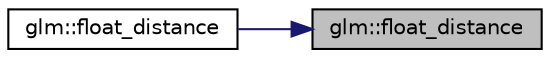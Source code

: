 digraph "glm::float_distance"
{
 // LATEX_PDF_SIZE
  edge [fontname="Helvetica",fontsize="10",labelfontname="Helvetica",labelfontsize="10"];
  node [fontname="Helvetica",fontsize="10",shape=record];
  rankdir="RL";
  Node1 [label="glm::float_distance",height=0.2,width=0.4,color="black", fillcolor="grey75", style="filled", fontcolor="black",tooltip=" "];
  Node1 -> Node2 [dir="back",color="midnightblue",fontsize="10",style="solid",fontname="Helvetica"];
  Node2 [label="glm::float_distance",height=0.2,width=0.4,color="black", fillcolor="white", style="filled",URL="$namespaceglm.html#a2e00104097b2f3967e97131933595309",tooltip=" "];
}
